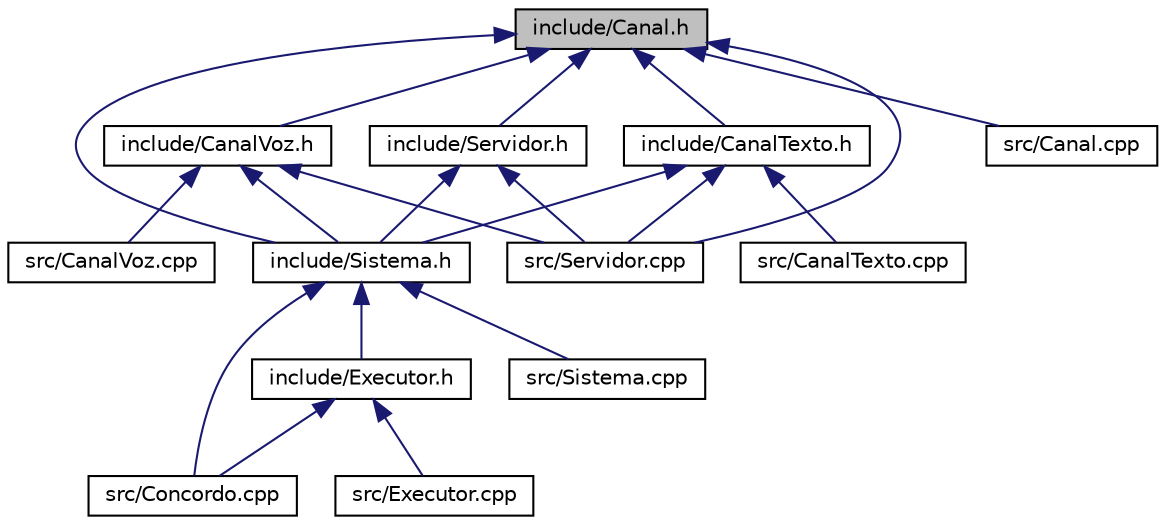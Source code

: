 digraph "include/Canal.h"
{
 // LATEX_PDF_SIZE
  edge [fontname="Helvetica",fontsize="10",labelfontname="Helvetica",labelfontsize="10"];
  node [fontname="Helvetica",fontsize="10",shape=record];
  Node1 [label="include/Canal.h",height=0.2,width=0.4,color="black", fillcolor="grey75", style="filled", fontcolor="black",tooltip="Definição da classe Canal."];
  Node1 -> Node2 [dir="back",color="midnightblue",fontsize="10",style="solid"];
  Node2 [label="include/CanalTexto.h",height=0.2,width=0.4,color="black", fillcolor="white", style="filled",URL="$CanalTexto_8h.html",tooltip="Definição da classe CanalTexto."];
  Node2 -> Node3 [dir="back",color="midnightblue",fontsize="10",style="solid"];
  Node3 [label="include/Sistema.h",height=0.2,width=0.4,color="black", fillcolor="white", style="filled",URL="$Sistema_8h.html",tooltip="Definição da classe Sistema."];
  Node3 -> Node4 [dir="back",color="midnightblue",fontsize="10",style="solid"];
  Node4 [label="include/Executor.h",height=0.2,width=0.4,color="black", fillcolor="white", style="filled",URL="$Executor_8h.html",tooltip="Definição da classe Executor."];
  Node4 -> Node5 [dir="back",color="midnightblue",fontsize="10",style="solid"];
  Node5 [label="src/Concordo.cpp",height=0.2,width=0.4,color="black", fillcolor="white", style="filled",URL="$Concordo_8cpp.html",tooltip="Função main que faz o programa funcionar."];
  Node4 -> Node6 [dir="back",color="midnightblue",fontsize="10",style="solid"];
  Node6 [label="src/Executor.cpp",height=0.2,width=0.4,color="black", fillcolor="white", style="filled",URL="$Executor_8cpp.html",tooltip="Implementação dos métodos da classe Executor."];
  Node3 -> Node5 [dir="back",color="midnightblue",fontsize="10",style="solid"];
  Node3 -> Node7 [dir="back",color="midnightblue",fontsize="10",style="solid"];
  Node7 [label="src/Sistema.cpp",height=0.2,width=0.4,color="black", fillcolor="white", style="filled",URL="$Sistema_8cpp.html",tooltip="Implementação dos métodos da classe Sistema."];
  Node2 -> Node8 [dir="back",color="midnightblue",fontsize="10",style="solid"];
  Node8 [label="src/CanalTexto.cpp",height=0.2,width=0.4,color="black", fillcolor="white", style="filled",URL="$CanalTexto_8cpp.html",tooltip="Implementação dos métodos da classe CanalTexto."];
  Node2 -> Node9 [dir="back",color="midnightblue",fontsize="10",style="solid"];
  Node9 [label="src/Servidor.cpp",height=0.2,width=0.4,color="black", fillcolor="white", style="filled",URL="$Servidor_8cpp.html",tooltip="Implementação dos métodos da classe Servidor."];
  Node1 -> Node10 [dir="back",color="midnightblue",fontsize="10",style="solid"];
  Node10 [label="include/CanalVoz.h",height=0.2,width=0.4,color="black", fillcolor="white", style="filled",URL="$CanalVoz_8h.html",tooltip="Definição da classe CanalVoz."];
  Node10 -> Node3 [dir="back",color="midnightblue",fontsize="10",style="solid"];
  Node10 -> Node11 [dir="back",color="midnightblue",fontsize="10",style="solid"];
  Node11 [label="src/CanalVoz.cpp",height=0.2,width=0.4,color="black", fillcolor="white", style="filled",URL="$CanalVoz_8cpp.html",tooltip="Implementação dos métodos da classe CanalVoz."];
  Node10 -> Node9 [dir="back",color="midnightblue",fontsize="10",style="solid"];
  Node1 -> Node12 [dir="back",color="midnightblue",fontsize="10",style="solid"];
  Node12 [label="include/Servidor.h",height=0.2,width=0.4,color="black", fillcolor="white", style="filled",URL="$Servidor_8h.html",tooltip="Definição da classe Servidor."];
  Node12 -> Node3 [dir="back",color="midnightblue",fontsize="10",style="solid"];
  Node12 -> Node9 [dir="back",color="midnightblue",fontsize="10",style="solid"];
  Node1 -> Node3 [dir="back",color="midnightblue",fontsize="10",style="solid"];
  Node1 -> Node13 [dir="back",color="midnightblue",fontsize="10",style="solid"];
  Node13 [label="src/Canal.cpp",height=0.2,width=0.4,color="black", fillcolor="white", style="filled",URL="$Canal_8cpp.html",tooltip="Implementação dos métodos da classe Canal."];
  Node1 -> Node9 [dir="back",color="midnightblue",fontsize="10",style="solid"];
}
